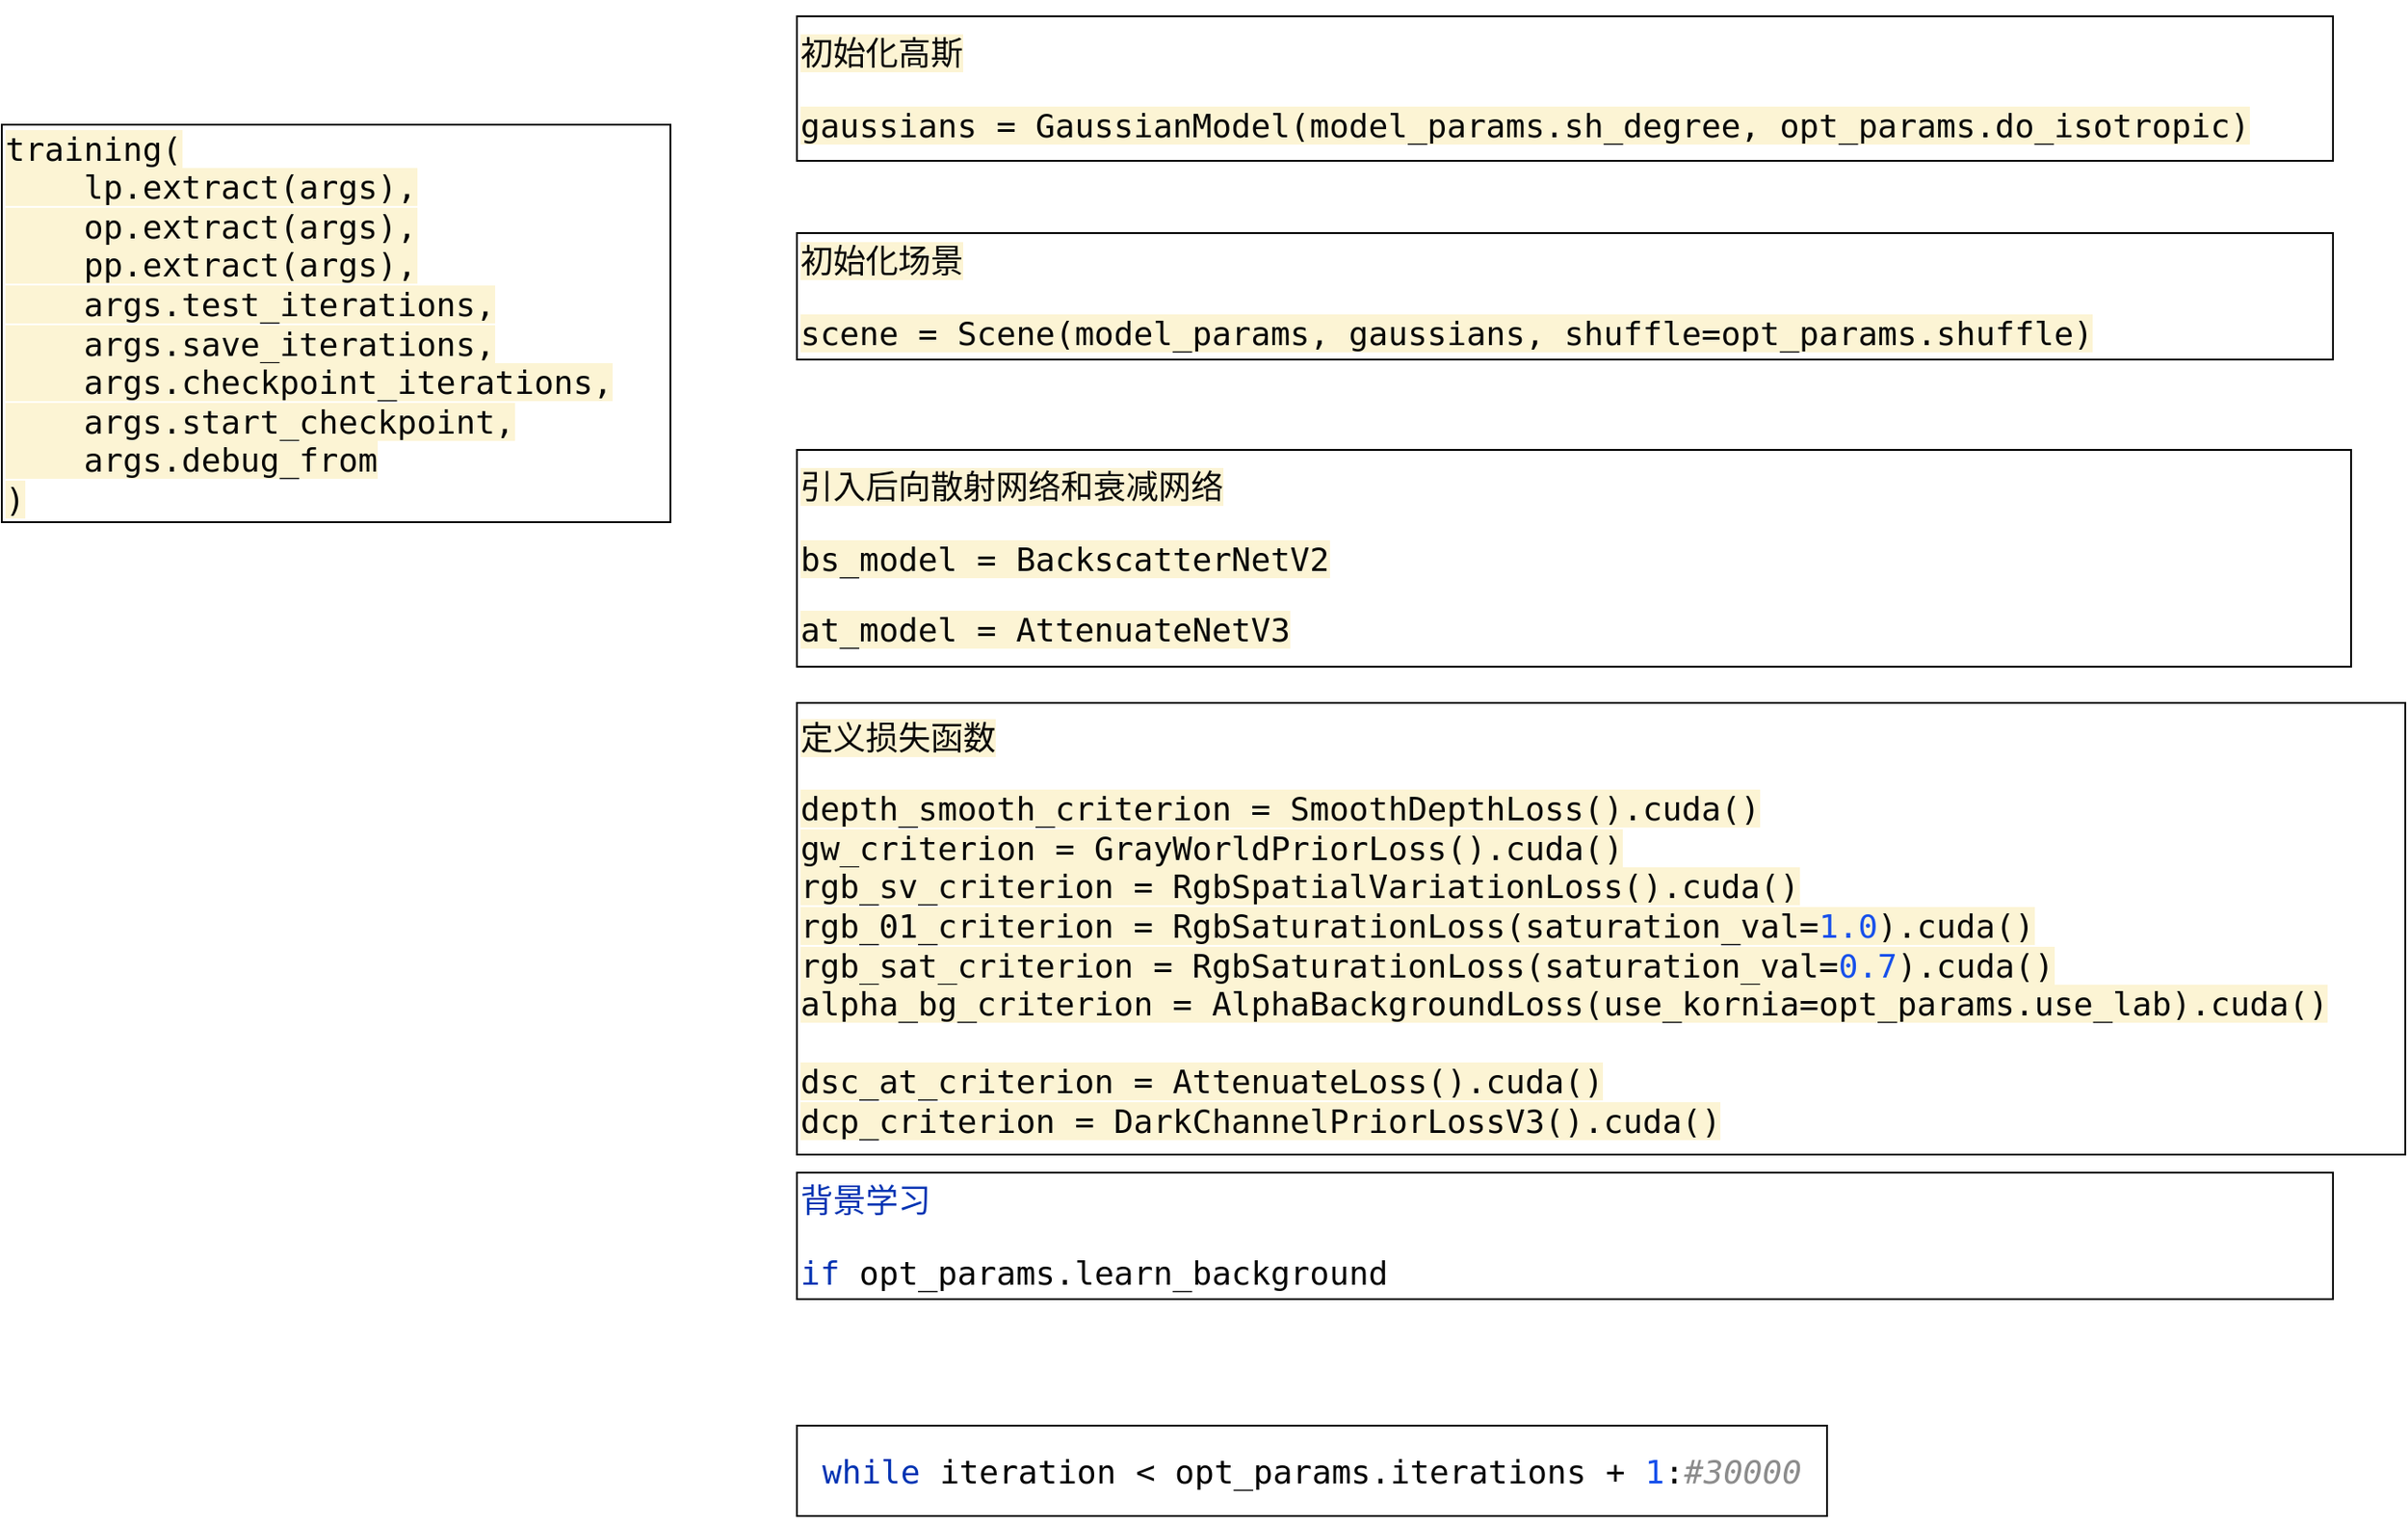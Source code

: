 <mxfile version="28.0.7">
  <diagram name="Page-1" id="SxBxlb1N_tmzn9J95kwx">
    <mxGraphModel dx="2874" dy="1158" grid="1" gridSize="10" guides="1" tooltips="1" connect="1" arrows="1" fold="1" page="1" pageScale="1" pageWidth="5000" pageHeight="10000" math="0" shadow="0">
      <root>
        <mxCell id="0" />
        <mxCell id="1" parent="0" />
        <mxCell id="eSRTpMrdN1vt4MDyCHNU-1" value="&lt;div style=&quot;background-color:#ffffff;color:#080808&quot;&gt;&lt;pre style=&quot;font-family:&#39;JetBrains Mono&#39;,monospace;font-size:13.5pt;&quot;&gt;&lt;span style=&quot;background-color:#fcf4d4;&quot;&gt;training(&lt;br&gt;&lt;/span&gt;&lt;span style=&quot;background-color:#fcf4d4;&quot;&gt;    lp.extract(args),&lt;br&gt;&lt;/span&gt;&lt;span style=&quot;background-color:#fcf4d4;&quot;&gt;    op.extract(args),&lt;br&gt;&lt;/span&gt;&lt;span style=&quot;background-color:#fcf4d4;&quot;&gt;    pp.extract(args),&lt;br&gt;&lt;/span&gt;&lt;span style=&quot;background-color:#fcf4d4;&quot;&gt;    args.test_iterations,&lt;br&gt;&lt;/span&gt;&lt;span style=&quot;background-color:#fcf4d4;&quot;&gt;    args.save_iterations,&lt;br&gt;&lt;/span&gt;&lt;span style=&quot;background-color:#fcf4d4;&quot;&gt;    args.checkpoint_iterations,&lt;br&gt;&lt;/span&gt;&lt;span style=&quot;background-color:#fcf4d4;&quot;&gt;    args.start_checkpoint,&lt;br&gt;&lt;/span&gt;&lt;span style=&quot;background-color:#fcf4d4;&quot;&gt;    args.debug_from&lt;br&gt;&lt;/span&gt;&lt;span style=&quot;background-color:#fcf4d4;&quot;&gt;)&lt;/span&gt;&lt;/pre&gt;&lt;/div&gt;" style="rounded=0;whiteSpace=wrap;html=1;align=left;" parent="1" vertex="1">
          <mxGeometry x="50" y="160" width="370" height="220" as="geometry" />
        </mxCell>
        <mxCell id="6eUgvTbDQXa9HMW_hPvF-1" value="&lt;div style=&quot;color: rgb(8, 8, 8); background-color: rgb(255, 255, 255);&quot;&gt;&lt;pre style=&quot;font-family: &amp;quot;JetBrains Mono&amp;quot;, monospace; font-size: 13.5pt;&quot;&gt;&lt;span style=&quot;background-color: rgb(252, 244, 212);&quot;&gt;初始化高斯&lt;/span&gt;&lt;/pre&gt;&lt;pre style=&quot;background-color: light-dark(rgb(255, 255, 255), rgb(18, 18, 18)); font-family: &amp;quot;JetBrains Mono&amp;quot;, monospace; font-size: 13.5pt;&quot;&gt;&lt;span style=&quot;background-color: rgb(252, 244, 212);&quot;&gt;gaussians = GaussianModel(model_params.sh_degree, opt_params.do_isotropic)&lt;/span&gt;&lt;span style=&quot;color: rgb(140, 140, 140); background-color: rgb(252, 244, 212); font-style: italic;&quot;&gt;&lt;br&gt;&lt;/span&gt;&lt;/pre&gt;&lt;/div&gt;" style="rounded=0;whiteSpace=wrap;html=1;align=left;" vertex="1" parent="1">
          <mxGeometry x="490" y="100" width="850" height="80" as="geometry" />
        </mxCell>
        <mxCell id="6eUgvTbDQXa9HMW_hPvF-2" value="&lt;div style=&quot;background-color: rgb(255, 255, 255); color: rgb(8, 8, 8);&quot;&gt;&lt;pre style=&quot;font-family:&#39;JetBrains Mono&#39;,monospace;font-size:13.5pt;&quot;&gt;&lt;span style=&quot;background-color: rgb(252, 244, 212);&quot;&gt;初始化场景&lt;/span&gt;&lt;/pre&gt;&lt;pre style=&quot;font-family:&#39;JetBrains Mono&#39;,monospace;font-size:13.5pt;&quot;&gt;&lt;span style=&quot;background-color: rgb(252, 244, 212);&quot;&gt;scene = Scene(model_params, gaussians, shuffle=opt_params.shuffle)&lt;/span&gt;&lt;/pre&gt;&lt;/div&gt;" style="rounded=0;whiteSpace=wrap;html=1;align=left;" vertex="1" parent="1">
          <mxGeometry x="490" y="220" width="850" height="70" as="geometry" />
        </mxCell>
        <mxCell id="6eUgvTbDQXa9HMW_hPvF-3" value="&lt;div style=&quot;color: rgb(8, 8, 8); background-color: rgb(255, 255, 255);&quot;&gt;&lt;pre style=&quot;font-family: &amp;quot;JetBrains Mono&amp;quot;, monospace; font-size: 13.5pt;&quot;&gt;&lt;span style=&quot;background-color: rgb(252, 244, 212);&quot;&gt;引入后向散射网络和衰减网络&lt;/span&gt;&lt;/pre&gt;&lt;pre style=&quot;background-color: light-dark(rgb(255, 255, 255), rgb(18, 18, 18)); font-family: &amp;quot;JetBrains Mono&amp;quot;, monospace; font-size: 13.5pt;&quot;&gt;&lt;span style=&quot;background-color: rgb(252, 244, 212);&quot;&gt;bs_model = BackscatterNetV2&lt;/span&gt;&lt;/pre&gt;&lt;pre style=&quot;background-color: light-dark(rgb(255, 255, 255), rgb(18, 18, 18)); font-family: &amp;quot;JetBrains Mono&amp;quot;, monospace; font-size: 13.5pt;&quot;&gt;&lt;span style=&quot;background-color: rgb(252, 244, 212);&quot;&gt;at_model = AttenuateNetV3&lt;/span&gt;&lt;/pre&gt;&lt;/div&gt;" style="rounded=0;whiteSpace=wrap;html=1;align=left;" vertex="1" parent="1">
          <mxGeometry x="490" y="340" width="860" height="120" as="geometry" />
        </mxCell>
        <mxCell id="6eUgvTbDQXa9HMW_hPvF-4" value="&lt;div style=&quot;background-color: rgb(255, 255, 255); color: rgb(8, 8, 8);&quot;&gt;&lt;pre style=&quot;font-family:&#39;JetBrains Mono&#39;,monospace;font-size:13.5pt;&quot;&gt;&lt;span style=&quot;background-color: rgb(252, 244, 212);&quot;&gt;定义损失函数&lt;/span&gt;&lt;/pre&gt;&lt;pre style=&quot;font-family:&#39;JetBrains Mono&#39;,monospace;font-size:13.5pt;&quot;&gt;&lt;span style=&quot;background-color: rgb(252, 244, 212);&quot;&gt;depth_smooth_criterion = SmoothDepthLoss().cuda()&lt;br&gt;&lt;/span&gt;&lt;span style=&quot;background-color: rgb(252, 244, 212);&quot;&gt;gw_criterion = GrayWorldPriorLoss().cuda()&lt;br&gt;&lt;/span&gt;&lt;span style=&quot;background-color: rgb(252, 244, 212);&quot;&gt;rgb_sv_criterion = RgbSpatialVariationLoss().cuda()&lt;br&gt;&lt;/span&gt;&lt;span style=&quot;background-color: rgb(252, 244, 212);&quot;&gt;rgb_01_criterion = RgbSaturationLoss(saturation_val=&lt;/span&gt;&lt;span style=&quot;color: rgb(23, 80, 235); background-color: rgb(252, 244, 212);&quot;&gt;1.0&lt;/span&gt;&lt;span style=&quot;background-color: rgb(252, 244, 212);&quot;&gt;).cuda()&lt;br&gt;&lt;/span&gt;&lt;span style=&quot;background-color: rgb(252, 244, 212);&quot;&gt;rgb_sat_criterion = RgbSaturationLoss(saturation_val=&lt;/span&gt;&lt;span style=&quot;color: rgb(23, 80, 235); background-color: rgb(252, 244, 212);&quot;&gt;0.7&lt;/span&gt;&lt;span style=&quot;background-color: rgb(252, 244, 212);&quot;&gt;).cuda()&lt;br&gt;&lt;/span&gt;&lt;span style=&quot;background-color: rgb(252, 244, 212);&quot;&gt;alpha_bg_criterion = AlphaBackgroundLoss(use_kornia=opt_params.use_lab).cuda()&lt;br&gt;&lt;/span&gt;&lt;span style=&quot;background-color: rgb(252, 244, 212);&quot;&gt;&lt;br&gt;&lt;/span&gt;&lt;span style=&quot;background-color: rgb(252, 244, 212);&quot;&gt;dsc_at_criterion = AttenuateLoss().cuda()&lt;br&gt;&lt;/span&gt;&lt;span style=&quot;background-color: rgb(252, 244, 212);&quot;&gt;dcp_criterion = DarkChannelPriorLossV3().cuda()&lt;/span&gt;&lt;/pre&gt;&lt;/div&gt;" style="rounded=0;whiteSpace=wrap;html=1;align=left;" vertex="1" parent="1">
          <mxGeometry x="490" y="480" width="890" height="250" as="geometry" />
        </mxCell>
        <mxCell id="6eUgvTbDQXa9HMW_hPvF-5" value="&lt;div style=&quot;background-color: rgb(255, 255, 255); color: rgb(8, 8, 8);&quot;&gt;&lt;pre style=&quot;font-family: &amp;quot;JetBrains Mono&amp;quot;, monospace; font-size: 13.5pt;&quot;&gt;&lt;font color=&quot;#0033b3&quot;&gt;背景学习&lt;/font&gt;&lt;/pre&gt;&lt;pre style=&quot;color: light-dark(rgb(8, 8, 8), rgb(230, 230, 230)); font-family: &amp;quot;JetBrains Mono&amp;quot;, monospace; font-size: 13.5pt;&quot;&gt;&lt;span style=&quot;color: rgb(0, 51, 179);&quot;&gt;if &lt;/span&gt;&lt;span style=&quot;color: rgb(0, 0, 0);&quot;&gt;opt_params&lt;/span&gt;.learn_background&lt;/pre&gt;&lt;/div&gt;" style="rounded=0;whiteSpace=wrap;html=1;align=left;" vertex="1" parent="1">
          <mxGeometry x="490" y="740" width="850" height="70" as="geometry" />
        </mxCell>
        <mxCell id="6eUgvTbDQXa9HMW_hPvF-6" value="&lt;div style=&quot;background-color:#ffffff;color:#080808&quot;&gt;&lt;pre style=&quot;font-family:&#39;JetBrains Mono&#39;,monospace;font-size:13.5pt;&quot;&gt;&lt;span style=&quot;color:#0033b3;&quot;&gt;while &lt;/span&gt;&lt;span style=&quot;color:#000000;&quot;&gt;iteration &lt;/span&gt;&amp;lt; &lt;span style=&quot;color:#000000;&quot;&gt;opt_params&lt;/span&gt;.iterations + &lt;span style=&quot;color:#1750eb;&quot;&gt;1&lt;/span&gt;:&lt;span style=&quot;color:#8c8c8c;font-style:italic;&quot;&gt;#30000&lt;/span&gt;&lt;/pre&gt;&lt;/div&gt;" style="rounded=0;whiteSpace=wrap;html=1;" vertex="1" parent="1">
          <mxGeometry x="490" y="880" width="570" height="50" as="geometry" />
        </mxCell>
      </root>
    </mxGraphModel>
  </diagram>
</mxfile>
